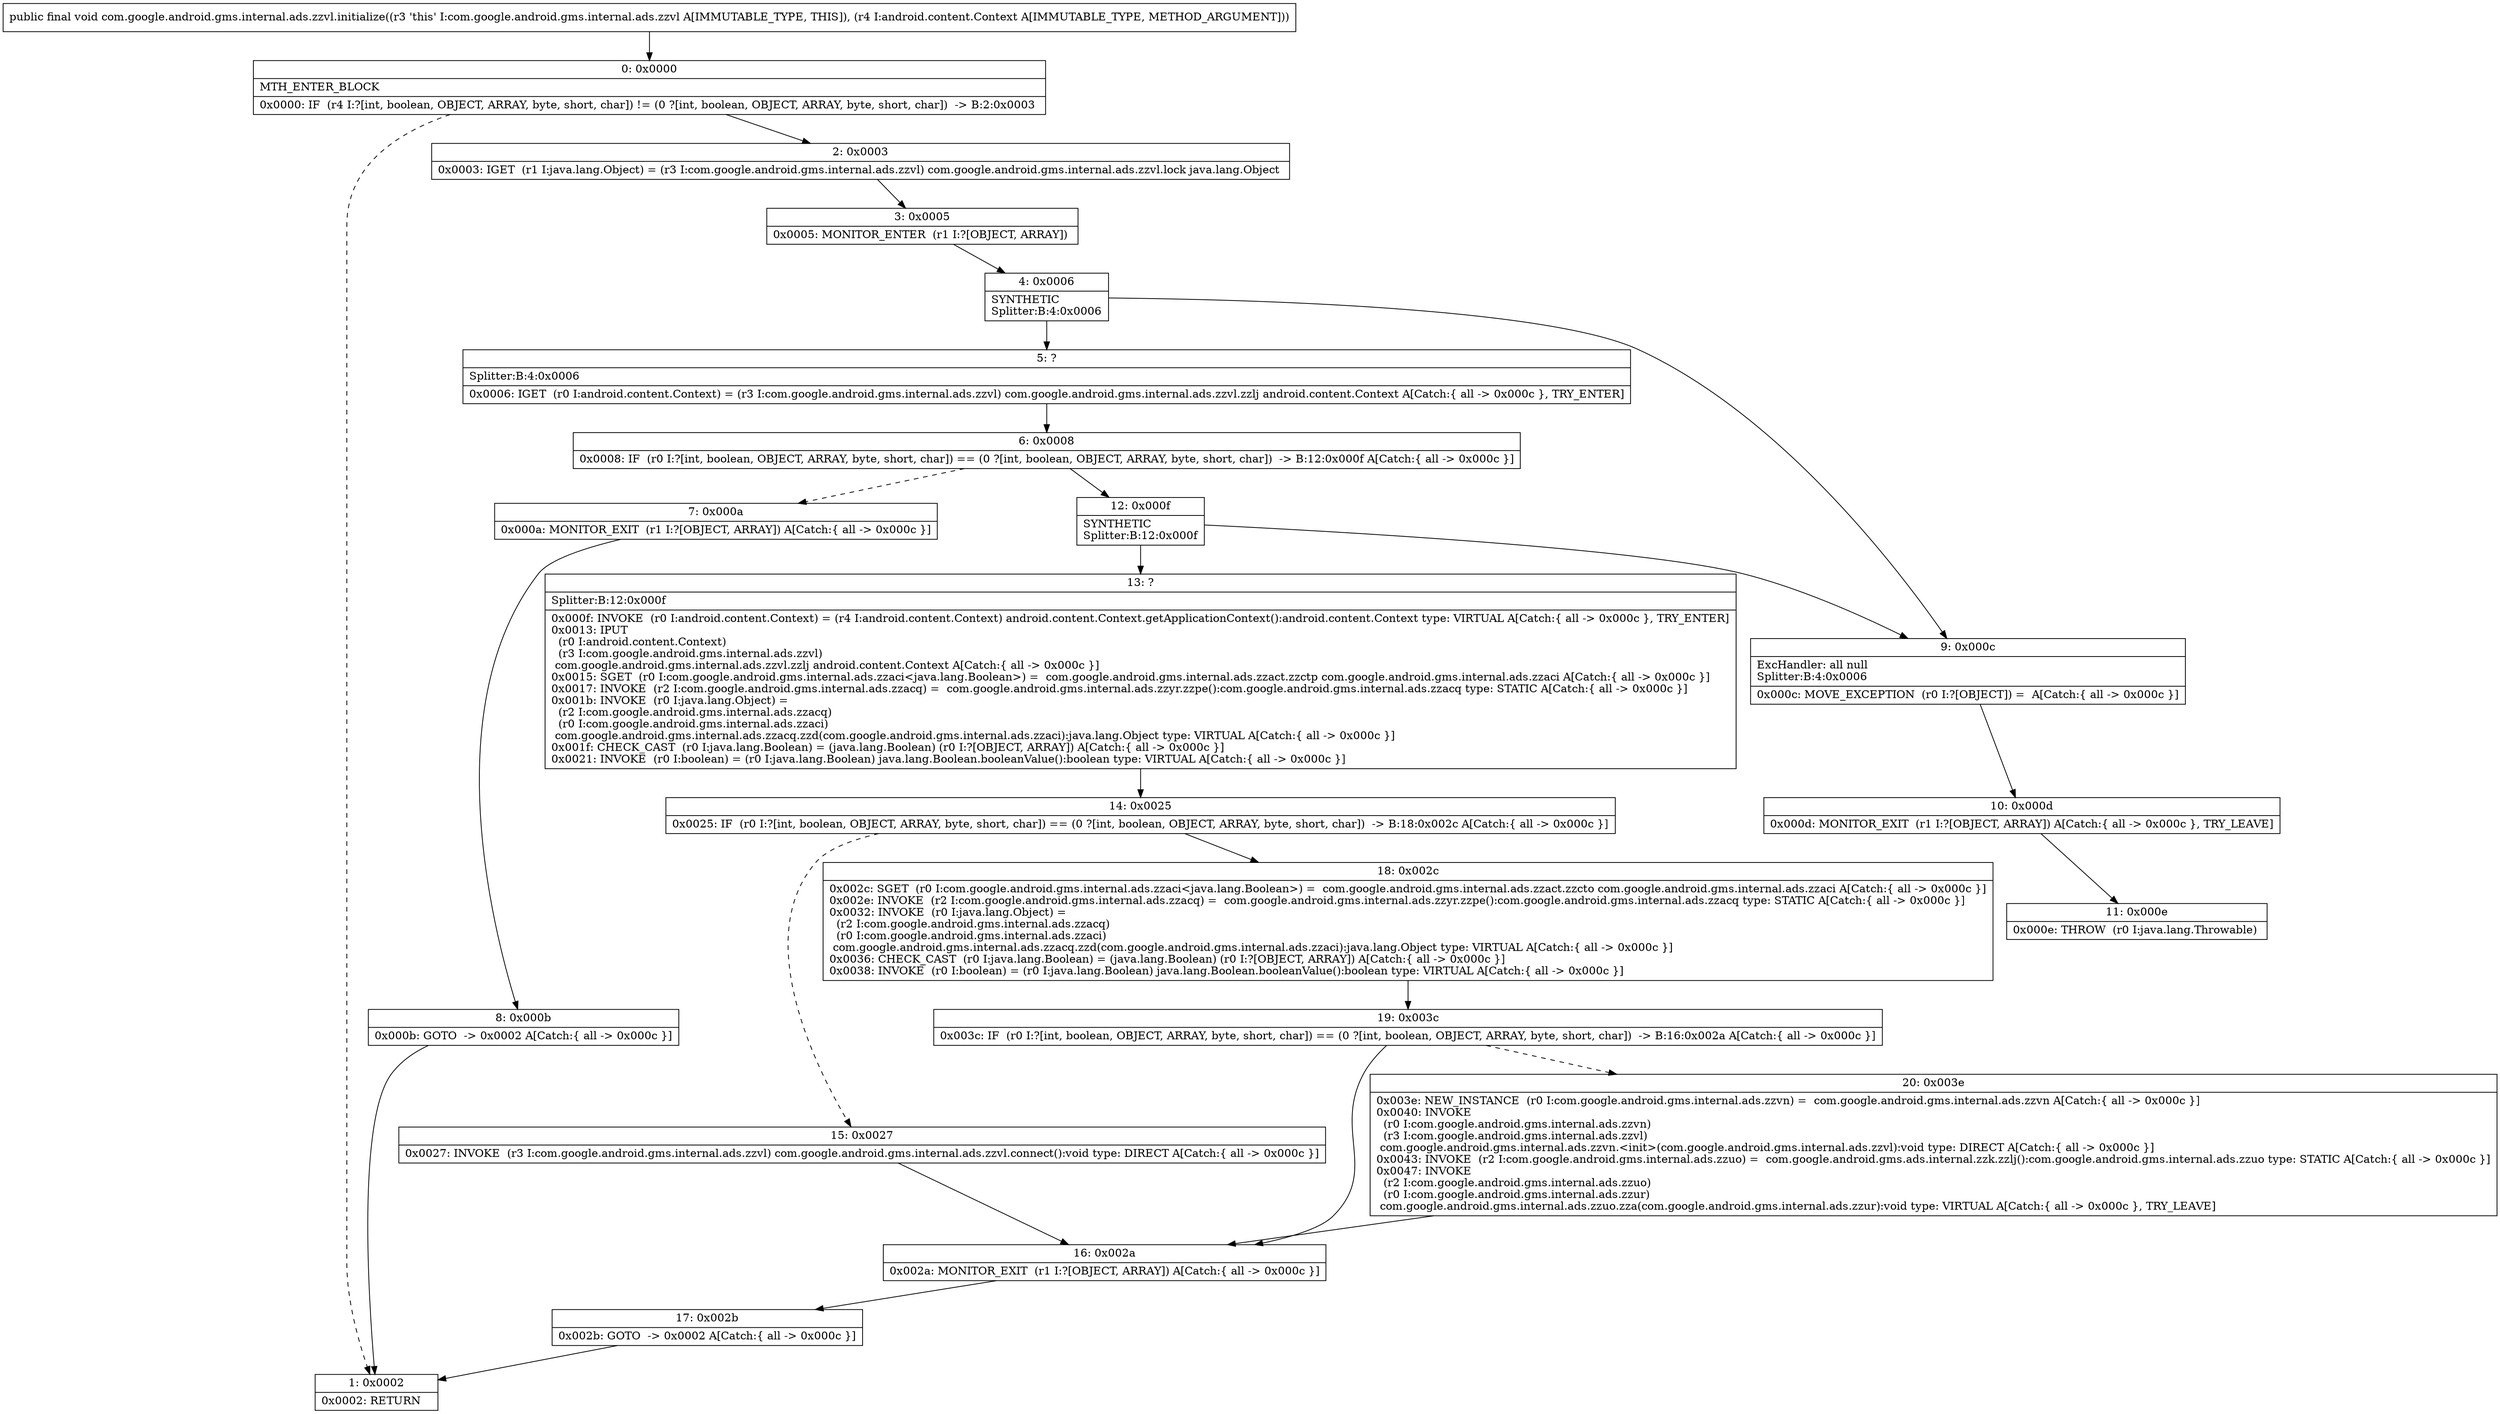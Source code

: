 digraph "CFG forcom.google.android.gms.internal.ads.zzvl.initialize(Landroid\/content\/Context;)V" {
Node_0 [shape=record,label="{0\:\ 0x0000|MTH_ENTER_BLOCK\l|0x0000: IF  (r4 I:?[int, boolean, OBJECT, ARRAY, byte, short, char]) != (0 ?[int, boolean, OBJECT, ARRAY, byte, short, char])  \-\> B:2:0x0003 \l}"];
Node_1 [shape=record,label="{1\:\ 0x0002|0x0002: RETURN   \l}"];
Node_2 [shape=record,label="{2\:\ 0x0003|0x0003: IGET  (r1 I:java.lang.Object) = (r3 I:com.google.android.gms.internal.ads.zzvl) com.google.android.gms.internal.ads.zzvl.lock java.lang.Object \l}"];
Node_3 [shape=record,label="{3\:\ 0x0005|0x0005: MONITOR_ENTER  (r1 I:?[OBJECT, ARRAY]) \l}"];
Node_4 [shape=record,label="{4\:\ 0x0006|SYNTHETIC\lSplitter:B:4:0x0006\l}"];
Node_5 [shape=record,label="{5\:\ ?|Splitter:B:4:0x0006\l|0x0006: IGET  (r0 I:android.content.Context) = (r3 I:com.google.android.gms.internal.ads.zzvl) com.google.android.gms.internal.ads.zzvl.zzlj android.content.Context A[Catch:\{ all \-\> 0x000c \}, TRY_ENTER]\l}"];
Node_6 [shape=record,label="{6\:\ 0x0008|0x0008: IF  (r0 I:?[int, boolean, OBJECT, ARRAY, byte, short, char]) == (0 ?[int, boolean, OBJECT, ARRAY, byte, short, char])  \-\> B:12:0x000f A[Catch:\{ all \-\> 0x000c \}]\l}"];
Node_7 [shape=record,label="{7\:\ 0x000a|0x000a: MONITOR_EXIT  (r1 I:?[OBJECT, ARRAY]) A[Catch:\{ all \-\> 0x000c \}]\l}"];
Node_8 [shape=record,label="{8\:\ 0x000b|0x000b: GOTO  \-\> 0x0002 A[Catch:\{ all \-\> 0x000c \}]\l}"];
Node_9 [shape=record,label="{9\:\ 0x000c|ExcHandler: all null\lSplitter:B:4:0x0006\l|0x000c: MOVE_EXCEPTION  (r0 I:?[OBJECT]) =  A[Catch:\{ all \-\> 0x000c \}]\l}"];
Node_10 [shape=record,label="{10\:\ 0x000d|0x000d: MONITOR_EXIT  (r1 I:?[OBJECT, ARRAY]) A[Catch:\{ all \-\> 0x000c \}, TRY_LEAVE]\l}"];
Node_11 [shape=record,label="{11\:\ 0x000e|0x000e: THROW  (r0 I:java.lang.Throwable) \l}"];
Node_12 [shape=record,label="{12\:\ 0x000f|SYNTHETIC\lSplitter:B:12:0x000f\l}"];
Node_13 [shape=record,label="{13\:\ ?|Splitter:B:12:0x000f\l|0x000f: INVOKE  (r0 I:android.content.Context) = (r4 I:android.content.Context) android.content.Context.getApplicationContext():android.content.Context type: VIRTUAL A[Catch:\{ all \-\> 0x000c \}, TRY_ENTER]\l0x0013: IPUT  \l  (r0 I:android.content.Context)\l  (r3 I:com.google.android.gms.internal.ads.zzvl)\l com.google.android.gms.internal.ads.zzvl.zzlj android.content.Context A[Catch:\{ all \-\> 0x000c \}]\l0x0015: SGET  (r0 I:com.google.android.gms.internal.ads.zzaci\<java.lang.Boolean\>) =  com.google.android.gms.internal.ads.zzact.zzctp com.google.android.gms.internal.ads.zzaci A[Catch:\{ all \-\> 0x000c \}]\l0x0017: INVOKE  (r2 I:com.google.android.gms.internal.ads.zzacq) =  com.google.android.gms.internal.ads.zzyr.zzpe():com.google.android.gms.internal.ads.zzacq type: STATIC A[Catch:\{ all \-\> 0x000c \}]\l0x001b: INVOKE  (r0 I:java.lang.Object) = \l  (r2 I:com.google.android.gms.internal.ads.zzacq)\l  (r0 I:com.google.android.gms.internal.ads.zzaci)\l com.google.android.gms.internal.ads.zzacq.zzd(com.google.android.gms.internal.ads.zzaci):java.lang.Object type: VIRTUAL A[Catch:\{ all \-\> 0x000c \}]\l0x001f: CHECK_CAST  (r0 I:java.lang.Boolean) = (java.lang.Boolean) (r0 I:?[OBJECT, ARRAY]) A[Catch:\{ all \-\> 0x000c \}]\l0x0021: INVOKE  (r0 I:boolean) = (r0 I:java.lang.Boolean) java.lang.Boolean.booleanValue():boolean type: VIRTUAL A[Catch:\{ all \-\> 0x000c \}]\l}"];
Node_14 [shape=record,label="{14\:\ 0x0025|0x0025: IF  (r0 I:?[int, boolean, OBJECT, ARRAY, byte, short, char]) == (0 ?[int, boolean, OBJECT, ARRAY, byte, short, char])  \-\> B:18:0x002c A[Catch:\{ all \-\> 0x000c \}]\l}"];
Node_15 [shape=record,label="{15\:\ 0x0027|0x0027: INVOKE  (r3 I:com.google.android.gms.internal.ads.zzvl) com.google.android.gms.internal.ads.zzvl.connect():void type: DIRECT A[Catch:\{ all \-\> 0x000c \}]\l}"];
Node_16 [shape=record,label="{16\:\ 0x002a|0x002a: MONITOR_EXIT  (r1 I:?[OBJECT, ARRAY]) A[Catch:\{ all \-\> 0x000c \}]\l}"];
Node_17 [shape=record,label="{17\:\ 0x002b|0x002b: GOTO  \-\> 0x0002 A[Catch:\{ all \-\> 0x000c \}]\l}"];
Node_18 [shape=record,label="{18\:\ 0x002c|0x002c: SGET  (r0 I:com.google.android.gms.internal.ads.zzaci\<java.lang.Boolean\>) =  com.google.android.gms.internal.ads.zzact.zzcto com.google.android.gms.internal.ads.zzaci A[Catch:\{ all \-\> 0x000c \}]\l0x002e: INVOKE  (r2 I:com.google.android.gms.internal.ads.zzacq) =  com.google.android.gms.internal.ads.zzyr.zzpe():com.google.android.gms.internal.ads.zzacq type: STATIC A[Catch:\{ all \-\> 0x000c \}]\l0x0032: INVOKE  (r0 I:java.lang.Object) = \l  (r2 I:com.google.android.gms.internal.ads.zzacq)\l  (r0 I:com.google.android.gms.internal.ads.zzaci)\l com.google.android.gms.internal.ads.zzacq.zzd(com.google.android.gms.internal.ads.zzaci):java.lang.Object type: VIRTUAL A[Catch:\{ all \-\> 0x000c \}]\l0x0036: CHECK_CAST  (r0 I:java.lang.Boolean) = (java.lang.Boolean) (r0 I:?[OBJECT, ARRAY]) A[Catch:\{ all \-\> 0x000c \}]\l0x0038: INVOKE  (r0 I:boolean) = (r0 I:java.lang.Boolean) java.lang.Boolean.booleanValue():boolean type: VIRTUAL A[Catch:\{ all \-\> 0x000c \}]\l}"];
Node_19 [shape=record,label="{19\:\ 0x003c|0x003c: IF  (r0 I:?[int, boolean, OBJECT, ARRAY, byte, short, char]) == (0 ?[int, boolean, OBJECT, ARRAY, byte, short, char])  \-\> B:16:0x002a A[Catch:\{ all \-\> 0x000c \}]\l}"];
Node_20 [shape=record,label="{20\:\ 0x003e|0x003e: NEW_INSTANCE  (r0 I:com.google.android.gms.internal.ads.zzvn) =  com.google.android.gms.internal.ads.zzvn A[Catch:\{ all \-\> 0x000c \}]\l0x0040: INVOKE  \l  (r0 I:com.google.android.gms.internal.ads.zzvn)\l  (r3 I:com.google.android.gms.internal.ads.zzvl)\l com.google.android.gms.internal.ads.zzvn.\<init\>(com.google.android.gms.internal.ads.zzvl):void type: DIRECT A[Catch:\{ all \-\> 0x000c \}]\l0x0043: INVOKE  (r2 I:com.google.android.gms.internal.ads.zzuo) =  com.google.android.gms.ads.internal.zzk.zzlj():com.google.android.gms.internal.ads.zzuo type: STATIC A[Catch:\{ all \-\> 0x000c \}]\l0x0047: INVOKE  \l  (r2 I:com.google.android.gms.internal.ads.zzuo)\l  (r0 I:com.google.android.gms.internal.ads.zzur)\l com.google.android.gms.internal.ads.zzuo.zza(com.google.android.gms.internal.ads.zzur):void type: VIRTUAL A[Catch:\{ all \-\> 0x000c \}, TRY_LEAVE]\l}"];
MethodNode[shape=record,label="{public final void com.google.android.gms.internal.ads.zzvl.initialize((r3 'this' I:com.google.android.gms.internal.ads.zzvl A[IMMUTABLE_TYPE, THIS]), (r4 I:android.content.Context A[IMMUTABLE_TYPE, METHOD_ARGUMENT])) }"];
MethodNode -> Node_0;
Node_0 -> Node_1[style=dashed];
Node_0 -> Node_2;
Node_2 -> Node_3;
Node_3 -> Node_4;
Node_4 -> Node_5;
Node_4 -> Node_9;
Node_5 -> Node_6;
Node_6 -> Node_7[style=dashed];
Node_6 -> Node_12;
Node_7 -> Node_8;
Node_8 -> Node_1;
Node_9 -> Node_10;
Node_10 -> Node_11;
Node_12 -> Node_13;
Node_12 -> Node_9;
Node_13 -> Node_14;
Node_14 -> Node_15[style=dashed];
Node_14 -> Node_18;
Node_15 -> Node_16;
Node_16 -> Node_17;
Node_17 -> Node_1;
Node_18 -> Node_19;
Node_19 -> Node_16;
Node_19 -> Node_20[style=dashed];
Node_20 -> Node_16;
}

